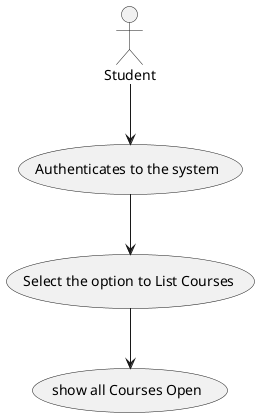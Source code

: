 @startuml
'https://plantuml.com/use-case-diagram

actor Student
    Student -down-> (Authenticates to the system)
    (Authenticates to the system) --> (Select the option to List Courses)
    (Select the option to List Courses) --> (show all Courses Open)


@enduml